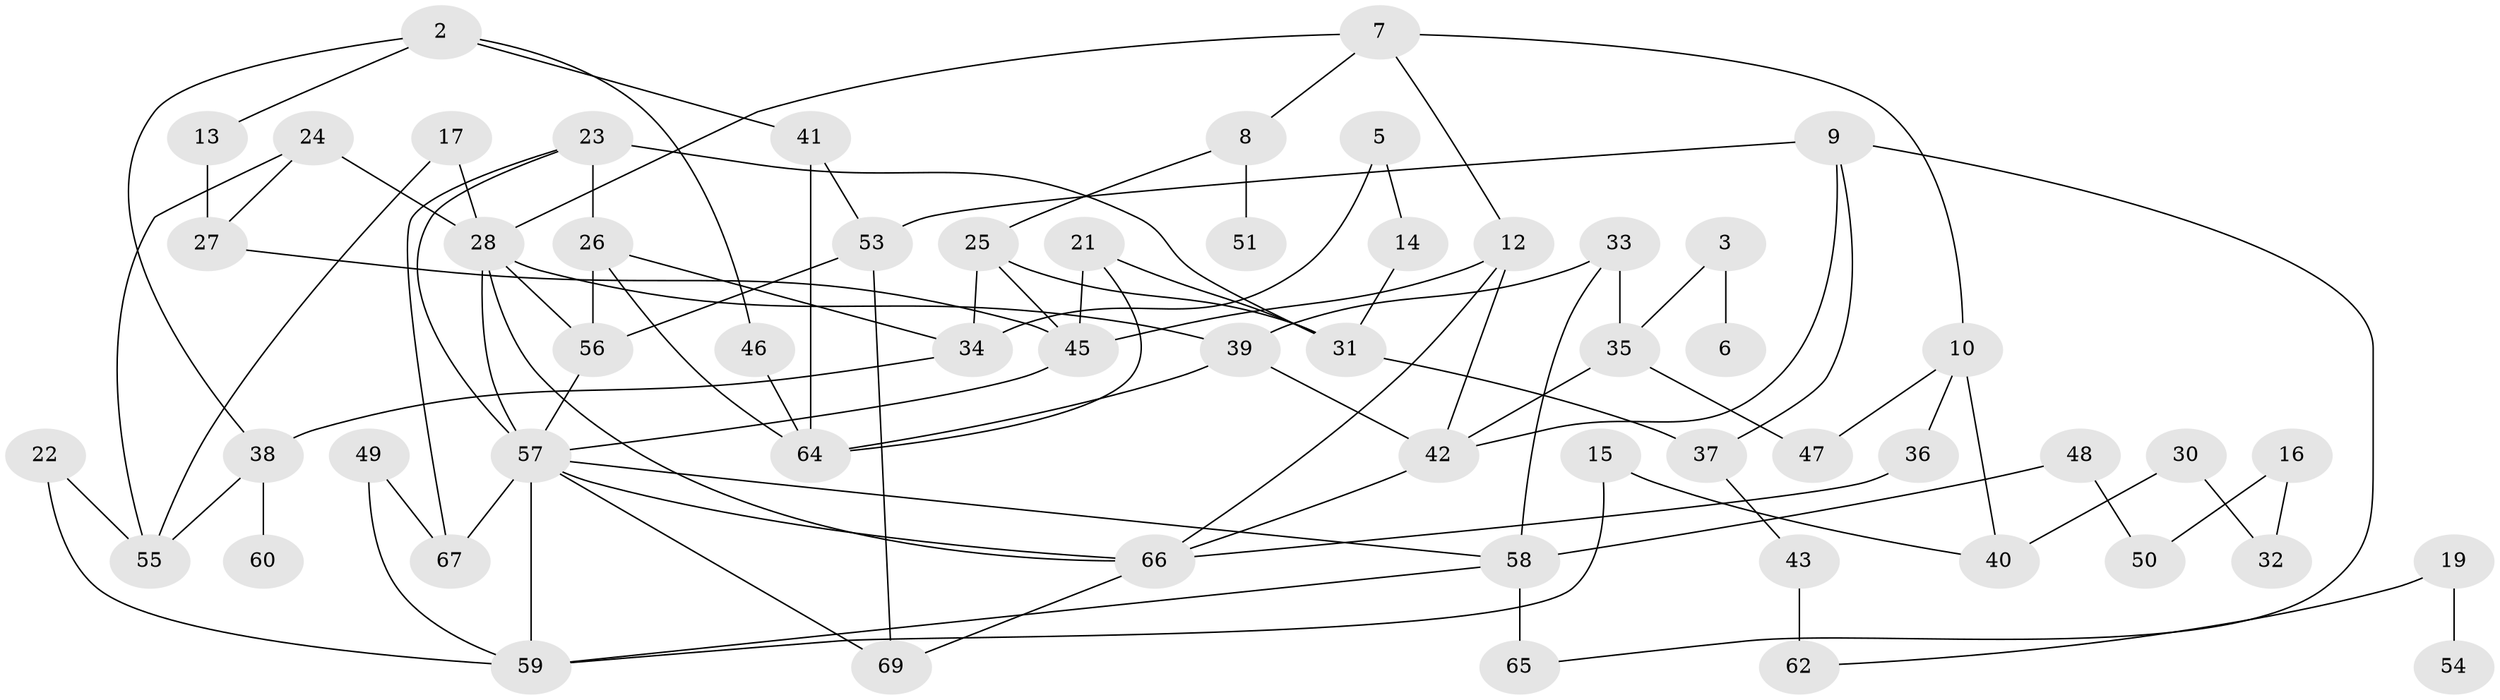// original degree distribution, {4: 0.13768115942028986, 1: 0.2028985507246377, 2: 0.30434782608695654, 0: 0.06521739130434782, 3: 0.2246376811594203, 8: 0.007246376811594203, 6: 0.036231884057971016, 5: 0.021739130434782608}
// Generated by graph-tools (version 1.1) at 2025/00/03/09/25 03:00:42]
// undirected, 58 vertices, 93 edges
graph export_dot {
graph [start="1"]
  node [color=gray90,style=filled];
  2;
  3;
  5;
  6;
  7;
  8;
  9;
  10;
  12;
  13;
  14;
  15;
  16;
  17;
  19;
  21;
  22;
  23;
  24;
  25;
  26;
  27;
  28;
  30;
  31;
  32;
  33;
  34;
  35;
  36;
  37;
  38;
  39;
  40;
  41;
  42;
  43;
  45;
  46;
  47;
  48;
  49;
  50;
  51;
  53;
  54;
  55;
  56;
  57;
  58;
  59;
  60;
  62;
  64;
  65;
  66;
  67;
  69;
  2 -- 13 [weight=1.0];
  2 -- 38 [weight=1.0];
  2 -- 41 [weight=1.0];
  2 -- 46 [weight=1.0];
  3 -- 6 [weight=1.0];
  3 -- 35 [weight=1.0];
  5 -- 14 [weight=1.0];
  5 -- 34 [weight=1.0];
  7 -- 8 [weight=1.0];
  7 -- 10 [weight=1.0];
  7 -- 12 [weight=1.0];
  7 -- 28 [weight=1.0];
  8 -- 25 [weight=1.0];
  8 -- 51 [weight=1.0];
  9 -- 37 [weight=1.0];
  9 -- 42 [weight=1.0];
  9 -- 53 [weight=1.0];
  9 -- 65 [weight=1.0];
  10 -- 36 [weight=1.0];
  10 -- 40 [weight=1.0];
  10 -- 47 [weight=1.0];
  12 -- 42 [weight=1.0];
  12 -- 45 [weight=1.0];
  12 -- 66 [weight=1.0];
  13 -- 27 [weight=1.0];
  14 -- 31 [weight=1.0];
  15 -- 40 [weight=1.0];
  15 -- 59 [weight=1.0];
  16 -- 32 [weight=1.0];
  16 -- 50 [weight=1.0];
  17 -- 28 [weight=1.0];
  17 -- 55 [weight=1.0];
  19 -- 54 [weight=1.0];
  19 -- 62 [weight=1.0];
  21 -- 31 [weight=1.0];
  21 -- 45 [weight=1.0];
  21 -- 64 [weight=1.0];
  22 -- 55 [weight=1.0];
  22 -- 59 [weight=1.0];
  23 -- 26 [weight=1.0];
  23 -- 31 [weight=1.0];
  23 -- 57 [weight=1.0];
  23 -- 67 [weight=1.0];
  24 -- 27 [weight=1.0];
  24 -- 28 [weight=1.0];
  24 -- 55 [weight=1.0];
  25 -- 31 [weight=1.0];
  25 -- 34 [weight=1.0];
  25 -- 45 [weight=1.0];
  26 -- 34 [weight=1.0];
  26 -- 56 [weight=1.0];
  26 -- 64 [weight=1.0];
  27 -- 45 [weight=1.0];
  28 -- 39 [weight=1.0];
  28 -- 56 [weight=1.0];
  28 -- 57 [weight=2.0];
  28 -- 66 [weight=1.0];
  30 -- 32 [weight=1.0];
  30 -- 40 [weight=1.0];
  31 -- 37 [weight=1.0];
  33 -- 35 [weight=1.0];
  33 -- 39 [weight=1.0];
  33 -- 58 [weight=1.0];
  34 -- 38 [weight=1.0];
  35 -- 42 [weight=1.0];
  35 -- 47 [weight=1.0];
  36 -- 66 [weight=1.0];
  37 -- 43 [weight=1.0];
  38 -- 55 [weight=1.0];
  38 -- 60 [weight=1.0];
  39 -- 42 [weight=2.0];
  39 -- 64 [weight=1.0];
  41 -- 53 [weight=1.0];
  41 -- 64 [weight=1.0];
  42 -- 66 [weight=1.0];
  43 -- 62 [weight=2.0];
  45 -- 57 [weight=1.0];
  46 -- 64 [weight=1.0];
  48 -- 50 [weight=1.0];
  48 -- 58 [weight=1.0];
  49 -- 59 [weight=1.0];
  49 -- 67 [weight=1.0];
  53 -- 56 [weight=1.0];
  53 -- 69 [weight=1.0];
  56 -- 57 [weight=1.0];
  57 -- 58 [weight=1.0];
  57 -- 59 [weight=1.0];
  57 -- 66 [weight=1.0];
  57 -- 67 [weight=1.0];
  57 -- 69 [weight=1.0];
  58 -- 59 [weight=1.0];
  58 -- 65 [weight=2.0];
  66 -- 69 [weight=1.0];
}

